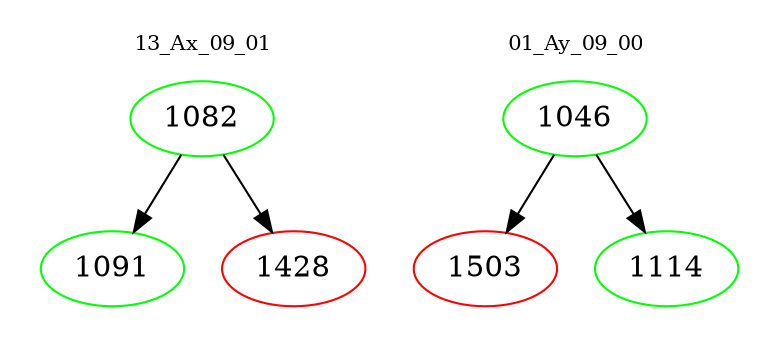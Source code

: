 digraph{
subgraph cluster_0 {
color = white
label = "13_Ax_09_01";
fontsize=10;
T0_1082 [label="1082", color="green"]
T0_1082 -> T0_1091 [color="black"]
T0_1091 [label="1091", color="green"]
T0_1082 -> T0_1428 [color="black"]
T0_1428 [label="1428", color="red"]
}
subgraph cluster_1 {
color = white
label = "01_Ay_09_00";
fontsize=10;
T1_1046 [label="1046", color="green"]
T1_1046 -> T1_1503 [color="black"]
T1_1503 [label="1503", color="red"]
T1_1046 -> T1_1114 [color="black"]
T1_1114 [label="1114", color="green"]
}
}
